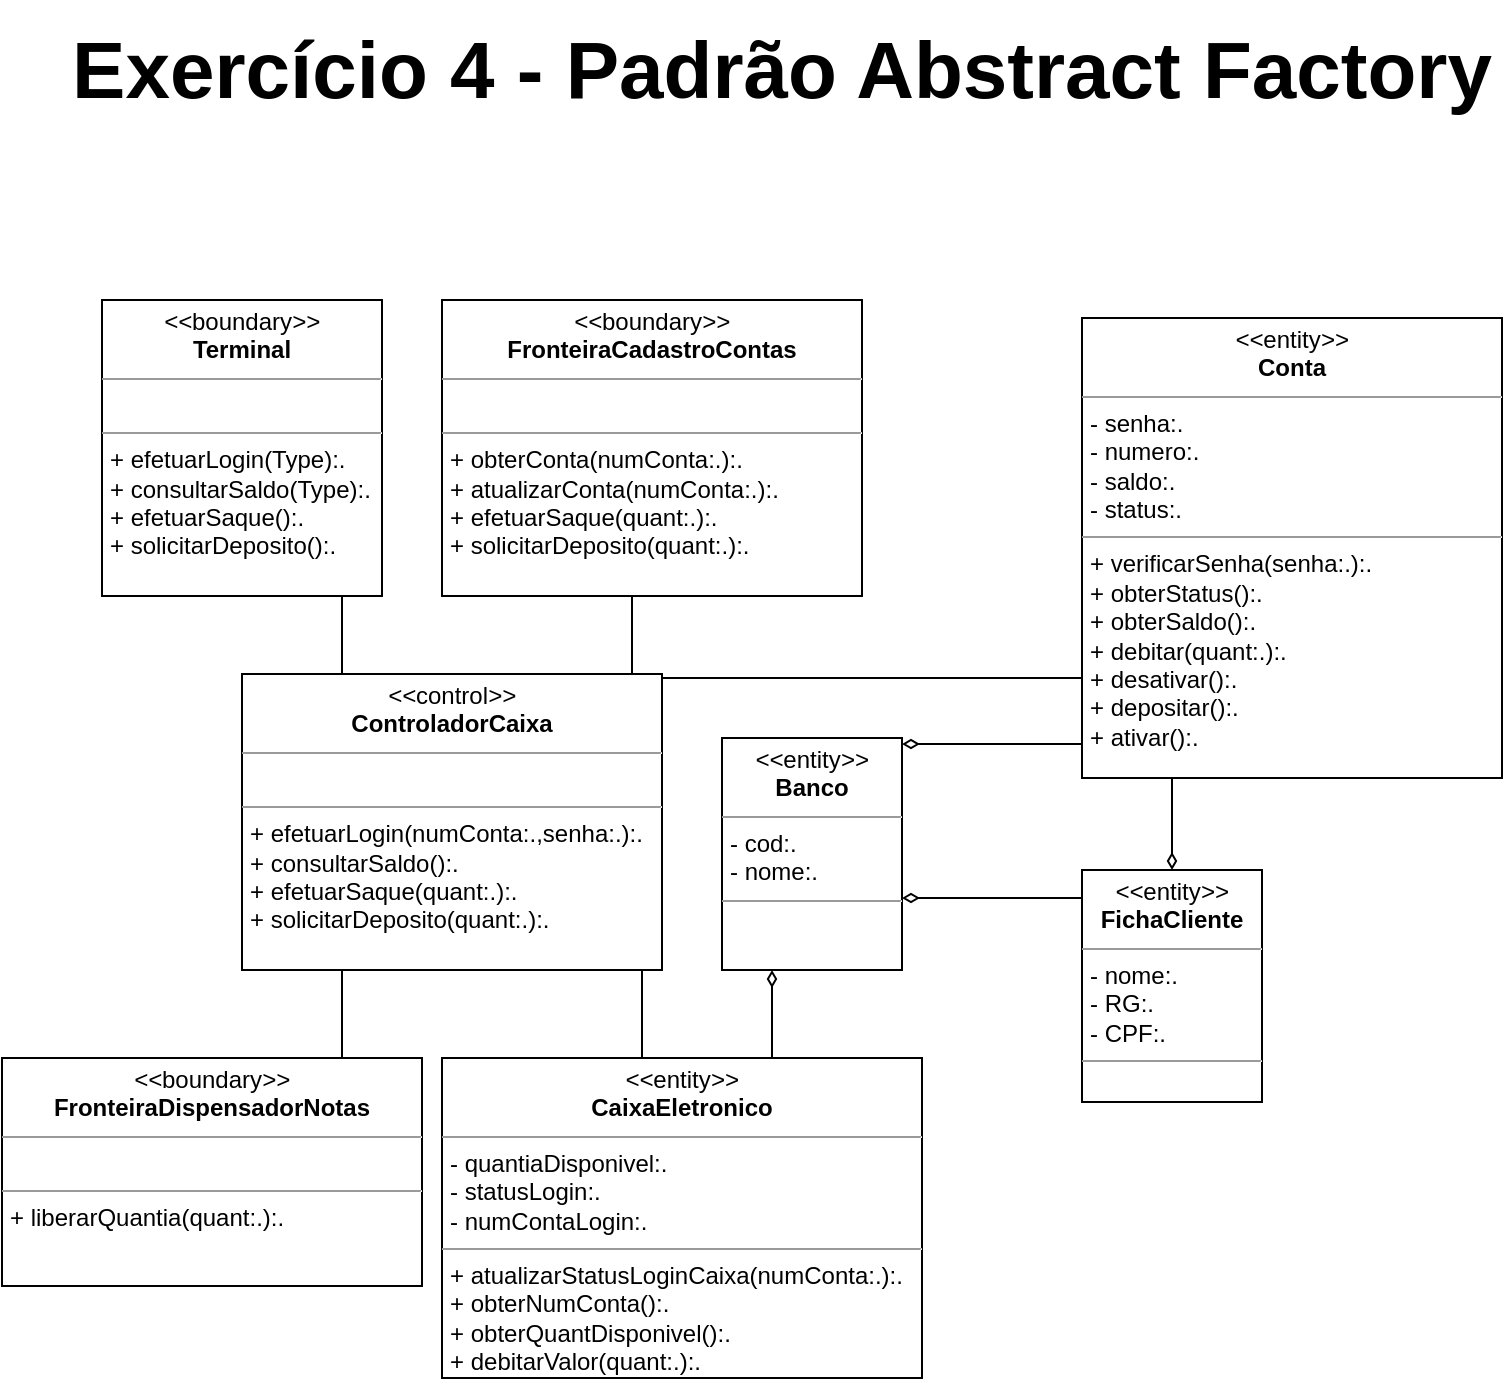 <mxfile version="20.0.4" type="github"><diagram id="C5RBs43oDa-KdzZeNtuy" name="Page-1"><mxGraphModel dx="1578" dy="785" grid="1" gridSize="10" guides="1" tooltips="1" connect="1" arrows="1" fold="1" page="1" pageScale="1" pageWidth="1169" pageHeight="827" math="0" shadow="0"><root><mxCell id="WIyWlLk6GJQsqaUBKTNV-0"/><mxCell id="WIyWlLk6GJQsqaUBKTNV-1" parent="WIyWlLk6GJQsqaUBKTNV-0"/><mxCell id="RDTARKWvVBVLJ8gn_Zw1-19" value="" style="edgeStyle=orthogonalEdgeStyle;rounded=0;orthogonalLoop=1;jettySize=auto;html=1;endArrow=none;endFill=0;" parent="WIyWlLk6GJQsqaUBKTNV-1" source="RDTARKWvVBVLJ8gn_Zw1-11" target="RDTARKWvVBVLJ8gn_Zw1-18" edge="1"><mxGeometry relative="1" as="geometry"><Array as="points"><mxPoint x="370" y="347"/><mxPoint x="370" y="347"/></Array></mxGeometry></mxCell><mxCell id="RDTARKWvVBVLJ8gn_Zw1-11" value="&lt;p style=&quot;margin:0px;margin-top:4px;text-align:center;&quot;&gt;&lt;i&gt;&amp;lt;&amp;lt;&lt;/i&gt;boundary&lt;i&gt;&amp;gt;&amp;gt;&lt;/i&gt;&lt;br&gt;&lt;b&gt;Terminal&lt;/b&gt;&lt;/p&gt;&lt;hr size=&quot;1&quot;&gt;&lt;p style=&quot;margin:0px;margin-left:4px;&quot;&gt;&lt;br&gt;&lt;/p&gt;&lt;hr size=&quot;1&quot;&gt;&lt;p style=&quot;margin:0px;margin-left:4px;&quot;&gt;+ efetuarLogin(Type):.&lt;br&gt;+ consultarSaldo(Type):.&lt;/p&gt;&lt;p style=&quot;margin:0px;margin-left:4px;&quot;&gt;+ efetuarSaque():.&lt;/p&gt;&lt;p style=&quot;margin:0px;margin-left:4px;&quot;&gt;+ solicitarDeposito():.&lt;/p&gt;" style="verticalAlign=top;align=left;overflow=fill;fontSize=12;fontFamily=Helvetica;html=1;" parent="WIyWlLk6GJQsqaUBKTNV-1" vertex="1"><mxGeometry x="250" y="180" width="140" height="148" as="geometry"/></mxCell><mxCell id="RDTARKWvVBVLJ8gn_Zw1-21" value="" style="edgeStyle=orthogonalEdgeStyle;rounded=0;orthogonalLoop=1;jettySize=auto;html=1;endArrow=none;endFill=0;" parent="WIyWlLk6GJQsqaUBKTNV-1" source="RDTARKWvVBVLJ8gn_Zw1-18" target="RDTARKWvVBVLJ8gn_Zw1-20" edge="1"><mxGeometry relative="1" as="geometry"><Array as="points"><mxPoint x="515" y="337"/><mxPoint x="515" y="337"/></Array></mxGeometry></mxCell><mxCell id="RDTARKWvVBVLJ8gn_Zw1-23" value="" style="edgeStyle=orthogonalEdgeStyle;rounded=0;orthogonalLoop=1;jettySize=auto;html=1;endArrow=none;endFill=0;" parent="WIyWlLk6GJQsqaUBKTNV-1" target="RDTARKWvVBVLJ8gn_Zw1-22" edge="1"><mxGeometry relative="1" as="geometry"><mxPoint x="345" y="515" as="sourcePoint"/><Array as="points"><mxPoint x="370" y="515"/></Array></mxGeometry></mxCell><mxCell id="RDTARKWvVBVLJ8gn_Zw1-26" value="" style="edgeStyle=orthogonalEdgeStyle;rounded=0;orthogonalLoop=1;jettySize=auto;html=1;endArrow=none;endFill=0;" parent="WIyWlLk6GJQsqaUBKTNV-1" source="RDTARKWvVBVLJ8gn_Zw1-18" target="RDTARKWvVBVLJ8gn_Zw1-25" edge="1"><mxGeometry relative="1" as="geometry"><Array as="points"><mxPoint x="520" y="549"/><mxPoint x="520" y="549"/></Array></mxGeometry></mxCell><mxCell id="RDTARKWvVBVLJ8gn_Zw1-33" value="" style="edgeStyle=orthogonalEdgeStyle;rounded=0;orthogonalLoop=1;jettySize=auto;html=1;endArrow=none;endFill=0;" parent="WIyWlLk6GJQsqaUBKTNV-1" source="RDTARKWvVBVLJ8gn_Zw1-18" target="RDTARKWvVBVLJ8gn_Zw1-32" edge="1"><mxGeometry relative="1" as="geometry"><Array as="points"><mxPoint x="690" y="369"/><mxPoint x="690" y="369"/></Array></mxGeometry></mxCell><mxCell id="RDTARKWvVBVLJ8gn_Zw1-18" value="&lt;p style=&quot;margin:0px;margin-top:4px;text-align:center;&quot;&gt;&lt;i&gt;&amp;lt;&amp;lt;&lt;/i&gt;control&lt;i&gt;&amp;gt;&amp;gt;&lt;/i&gt;&lt;br&gt;&lt;b&gt;ControladorCaixa&lt;/b&gt;&lt;/p&gt;&lt;hr size=&quot;1&quot;&gt;&lt;p style=&quot;margin:0px;margin-left:4px;&quot;&gt;&lt;br&gt;&lt;/p&gt;&lt;hr size=&quot;1&quot;&gt;&lt;p style=&quot;margin:0px;margin-left:4px;&quot;&gt;+ efetuarLogin(numConta:.,senha:.):.&lt;br&gt;+ consultarSaldo():.&lt;/p&gt;&lt;p style=&quot;margin:0px;margin-left:4px;&quot;&gt;+ efetuarSaque(quant:.):.&lt;/p&gt;&lt;p style=&quot;margin:0px;margin-left:4px;&quot;&gt;+ solicitarDeposito(quant:.):.&lt;/p&gt;" style="verticalAlign=top;align=left;overflow=fill;fontSize=12;fontFamily=Helvetica;html=1;" parent="WIyWlLk6GJQsqaUBKTNV-1" vertex="1"><mxGeometry x="320" y="367" width="210" height="148" as="geometry"/></mxCell><mxCell id="RDTARKWvVBVLJ8gn_Zw1-20" value="&lt;p style=&quot;margin:0px;margin-top:4px;text-align:center;&quot;&gt;&lt;i&gt;&amp;lt;&amp;lt;&lt;/i&gt;boundary&lt;i&gt;&amp;gt;&amp;gt;&lt;/i&gt;&lt;br&gt;&lt;b&gt;FronteiraCadastroContas&lt;/b&gt;&lt;/p&gt;&lt;hr size=&quot;1&quot;&gt;&lt;p style=&quot;margin:0px;margin-left:4px;&quot;&gt;&lt;br&gt;&lt;/p&gt;&lt;hr size=&quot;1&quot;&gt;&lt;p style=&quot;margin:0px;margin-left:4px;&quot;&gt;+ obterConta(numConta:.):.&lt;br&gt;+ atualizarConta(numConta:.):.&lt;/p&gt;&lt;p style=&quot;margin:0px;margin-left:4px;&quot;&gt;+ efetuarSaque(quant:.):.&lt;/p&gt;&lt;p style=&quot;margin:0px;margin-left:4px;&quot;&gt;+ solicitarDeposito(quant:.):.&lt;/p&gt;" style="verticalAlign=top;align=left;overflow=fill;fontSize=12;fontFamily=Helvetica;html=1;" parent="WIyWlLk6GJQsqaUBKTNV-1" vertex="1"><mxGeometry x="420" y="180" width="210" height="148" as="geometry"/></mxCell><mxCell id="RDTARKWvVBVLJ8gn_Zw1-22" value="&lt;p style=&quot;margin:0px;margin-top:4px;text-align:center;&quot;&gt;&lt;i&gt;&amp;lt;&amp;lt;&lt;/i&gt;boundary&lt;i&gt;&amp;gt;&amp;gt;&lt;/i&gt;&lt;br&gt;&lt;b&gt;FronteiraDispensadorNotas&lt;/b&gt;&lt;/p&gt;&lt;hr size=&quot;1&quot;&gt;&lt;p style=&quot;margin:0px;margin-left:4px;&quot;&gt;&lt;br&gt;&lt;/p&gt;&lt;hr size=&quot;1&quot;&gt;&lt;p style=&quot;margin:0px;margin-left:4px;&quot;&gt;+ liberarQuantia(quant:.):.&lt;br&gt;&lt;/p&gt;" style="verticalAlign=top;align=left;overflow=fill;fontSize=12;fontFamily=Helvetica;html=1;" parent="WIyWlLk6GJQsqaUBKTNV-1" vertex="1"><mxGeometry x="200" y="559" width="210" height="114" as="geometry"/></mxCell><mxCell id="RDTARKWvVBVLJ8gn_Zw1-30" value="" style="edgeStyle=orthogonalEdgeStyle;rounded=0;orthogonalLoop=1;jettySize=auto;html=1;endArrow=diamondThin;endFill=0;" parent="WIyWlLk6GJQsqaUBKTNV-1" source="RDTARKWvVBVLJ8gn_Zw1-25" target="RDTARKWvVBVLJ8gn_Zw1-29" edge="1"><mxGeometry relative="1" as="geometry"><Array as="points"><mxPoint x="585" y="549"/><mxPoint x="585" y="549"/></Array></mxGeometry></mxCell><mxCell id="RDTARKWvVBVLJ8gn_Zw1-25" value="&lt;p style=&quot;margin:0px;margin-top:4px;text-align:center;&quot;&gt;&lt;i&gt;&amp;lt;&amp;lt;&lt;/i&gt;entity&lt;i&gt;&amp;gt;&amp;gt;&lt;/i&gt;&lt;br&gt;&lt;b&gt;CaixaEletronico&lt;/b&gt;&lt;/p&gt;&lt;hr size=&quot;1&quot;&gt;&lt;p style=&quot;margin:0px;margin-left:4px;&quot;&gt;- quantiaDisponivel:.&lt;/p&gt;&lt;p style=&quot;margin:0px;margin-left:4px;&quot;&gt;- statusLogin:.&lt;/p&gt;&lt;p style=&quot;margin:0px;margin-left:4px;&quot;&gt;- numContaLogin:.&lt;/p&gt;&lt;hr size=&quot;1&quot;&gt;&lt;p style=&quot;margin:0px;margin-left:4px;&quot;&gt;+ atualizarStatusLoginCaixa(numConta:.):.&lt;br&gt;+ obterNumConta():.&lt;/p&gt;&lt;p style=&quot;margin:0px;margin-left:4px;&quot;&gt;+ obterQuantDisponivel():.&lt;/p&gt;&lt;p style=&quot;margin:0px;margin-left:4px;&quot;&gt;+ debitarValor(quant:.):.&lt;/p&gt;" style="verticalAlign=top;align=left;overflow=fill;fontSize=12;fontFamily=Helvetica;html=1;" parent="WIyWlLk6GJQsqaUBKTNV-1" vertex="1"><mxGeometry x="420" y="559" width="240" height="160" as="geometry"/></mxCell><mxCell id="RDTARKWvVBVLJ8gn_Zw1-29" value="&lt;p style=&quot;margin:0px;margin-top:4px;text-align:center;&quot;&gt;&lt;i&gt;&amp;lt;&amp;lt;&lt;/i&gt;entity&lt;i&gt;&amp;gt;&amp;gt;&lt;/i&gt;&lt;br&gt;&lt;b&gt;Banco&lt;/b&gt;&lt;/p&gt;&lt;hr size=&quot;1&quot;&gt;&lt;p style=&quot;margin:0px;margin-left:4px;&quot;&gt;- cod:.&lt;/p&gt;&lt;p style=&quot;margin:0px;margin-left:4px;&quot;&gt;- nome:.&lt;br&gt;&lt;/p&gt;&lt;hr size=&quot;1&quot;&gt;&lt;p style=&quot;margin:0px;margin-left:4px;&quot;&gt;&lt;br&gt;&lt;/p&gt;" style="verticalAlign=top;align=left;overflow=fill;fontSize=12;fontFamily=Helvetica;html=1;" parent="WIyWlLk6GJQsqaUBKTNV-1" vertex="1"><mxGeometry x="560" y="399" width="90" height="116" as="geometry"/></mxCell><mxCell id="RDTARKWvVBVLJ8gn_Zw1-35" style="edgeStyle=orthogonalEdgeStyle;rounded=0;orthogonalLoop=1;jettySize=auto;html=1;endArrow=diamondThin;endFill=0;entryX=1;entryY=0.026;entryDx=0;entryDy=0;entryPerimeter=0;startArrow=none;startFill=0;jumpSize=6;" parent="WIyWlLk6GJQsqaUBKTNV-1" source="RDTARKWvVBVLJ8gn_Zw1-32" target="RDTARKWvVBVLJ8gn_Zw1-29" edge="1"><mxGeometry relative="1" as="geometry"><mxPoint x="650" y="409" as="targetPoint"/><Array as="points"><mxPoint x="720" y="402"/><mxPoint x="720" y="402"/></Array></mxGeometry></mxCell><mxCell id="RDTARKWvVBVLJ8gn_Zw1-40" value="" style="edgeStyle=orthogonalEdgeStyle;rounded=0;jumpSize=6;orthogonalLoop=1;jettySize=auto;html=1;startArrow=none;startFill=0;endArrow=diamondThin;endFill=0;startSize=0;sourcePerimeterSpacing=0;strokeWidth=1;" parent="WIyWlLk6GJQsqaUBKTNV-1" source="RDTARKWvVBVLJ8gn_Zw1-32" target="RDTARKWvVBVLJ8gn_Zw1-37" edge="1"><mxGeometry relative="1" as="geometry"><Array as="points"><mxPoint x="785" y="439"/><mxPoint x="785" y="439"/></Array></mxGeometry></mxCell><mxCell id="RDTARKWvVBVLJ8gn_Zw1-32" value="&lt;p style=&quot;margin:0px;margin-top:4px;text-align:center;&quot;&gt;&lt;i&gt;&amp;lt;&amp;lt;&lt;/i&gt;entity&lt;i&gt;&amp;gt;&amp;gt;&lt;/i&gt;&lt;br&gt;&lt;b&gt;Conta&lt;/b&gt;&lt;/p&gt;&lt;hr size=&quot;1&quot;&gt;&lt;p style=&quot;margin:0px;margin-left:4px;&quot;&gt;- senha:.&lt;/p&gt;&lt;p style=&quot;margin:0px;margin-left:4px;&quot;&gt;- numero:.&lt;/p&gt;&lt;p style=&quot;margin:0px;margin-left:4px;&quot;&gt;- saldo:.&lt;/p&gt;&lt;p style=&quot;margin:0px;margin-left:4px;&quot;&gt;- status:.&lt;/p&gt;&lt;hr size=&quot;1&quot;&gt;&lt;p style=&quot;margin:0px;margin-left:4px;&quot;&gt;+ verificarSenha(senha:.):.&lt;br&gt;+ obterStatus():.&lt;/p&gt;&lt;p style=&quot;margin:0px;margin-left:4px;&quot;&gt;+ obterSaldo():.&lt;/p&gt;&lt;p style=&quot;margin:0px;margin-left:4px;&quot;&gt;+ debitar(quant:.):.&lt;/p&gt;&lt;p style=&quot;margin:0px;margin-left:4px;&quot;&gt;+ desativar():.&lt;/p&gt;&lt;p style=&quot;margin:0px;margin-left:4px;&quot;&gt;+ depositar():.&lt;/p&gt;&lt;p style=&quot;margin:0px;margin-left:4px;&quot;&gt;+ ativar():.&lt;/p&gt;" style="verticalAlign=top;align=left;overflow=fill;fontSize=12;fontFamily=Helvetica;html=1;" parent="WIyWlLk6GJQsqaUBKTNV-1" vertex="1"><mxGeometry x="740" y="189" width="210" height="230" as="geometry"/></mxCell><mxCell id="RDTARKWvVBVLJ8gn_Zw1-39" value="" style="edgeStyle=orthogonalEdgeStyle;rounded=0;jumpSize=6;orthogonalLoop=1;jettySize=auto;html=1;startArrow=none;startFill=0;endArrow=diamondThin;endFill=0;startSize=0;sourcePerimeterSpacing=0;strokeWidth=1;" parent="WIyWlLk6GJQsqaUBKTNV-1" source="RDTARKWvVBVLJ8gn_Zw1-37" target="RDTARKWvVBVLJ8gn_Zw1-29" edge="1"><mxGeometry relative="1" as="geometry"><Array as="points"><mxPoint x="670" y="479"/><mxPoint x="670" y="479"/></Array></mxGeometry></mxCell><mxCell id="RDTARKWvVBVLJ8gn_Zw1-37" value="&lt;p style=&quot;margin:0px;margin-top:4px;text-align:center;&quot;&gt;&lt;i&gt;&amp;lt;&amp;lt;&lt;/i&gt;entity&lt;i&gt;&amp;gt;&amp;gt;&lt;/i&gt;&lt;br&gt;&lt;b&gt;FichaCliente&lt;/b&gt;&lt;/p&gt;&lt;hr size=&quot;1&quot;&gt;&lt;p style=&quot;margin:0px;margin-left:4px;&quot;&gt;- nome:.&lt;/p&gt;&lt;p style=&quot;margin:0px;margin-left:4px;&quot;&gt;- RG:.&lt;br&gt;&lt;/p&gt;&lt;p style=&quot;margin:0px;margin-left:4px;&quot;&gt;- CPF:.&lt;/p&gt;&lt;hr size=&quot;1&quot;&gt;&lt;p style=&quot;margin:0px;margin-left:4px;&quot;&gt;&lt;br&gt;&lt;/p&gt;" style="verticalAlign=top;align=left;overflow=fill;fontSize=12;fontFamily=Helvetica;html=1;" parent="WIyWlLk6GJQsqaUBKTNV-1" vertex="1"><mxGeometry x="740" y="465" width="90" height="116" as="geometry"/></mxCell><mxCell id="RDTARKWvVBVLJ8gn_Zw1-41" value="Exercício 4 - Padrão Abstract Factory" style="text;align=center;fontStyle=1;verticalAlign=middle;spacingLeft=3;spacingRight=3;strokeColor=none;rotatable=0;points=[[0,0.5],[1,0.5]];portConstraint=eastwest;fontSize=40;labelBorderColor=none;fillColor=none;strokeWidth=0;" parent="WIyWlLk6GJQsqaUBKTNV-1" vertex="1"><mxGeometry x="230" y="30" width="720" height="60" as="geometry"/></mxCell></root></mxGraphModel></diagram></mxfile>